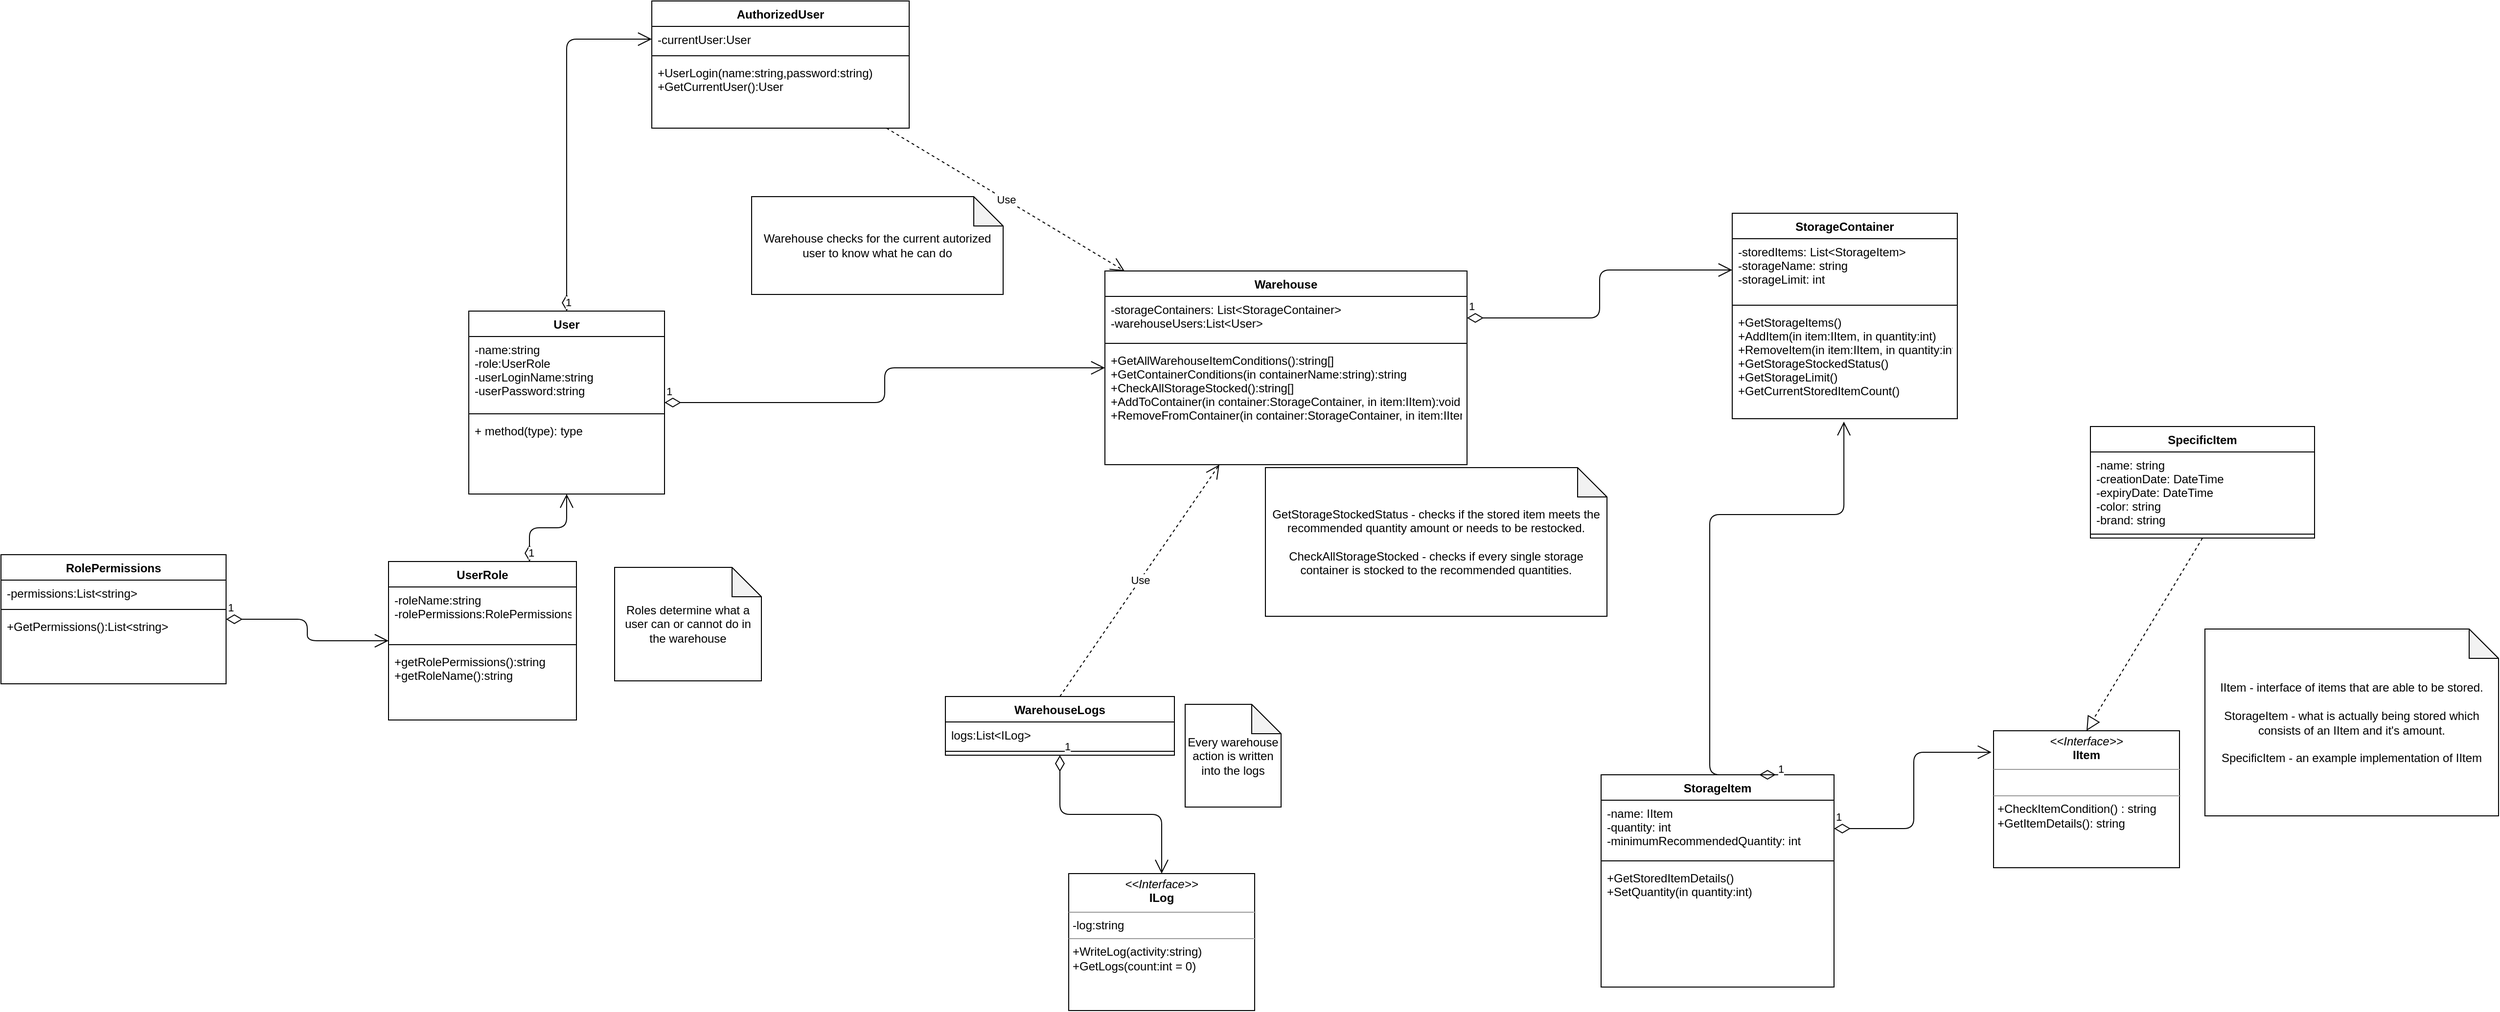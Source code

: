 <mxfile version="14.1.8" type="device"><diagram id="E6Lx47EwkQrXOn6uSF40" name="Page-1"><mxGraphModel dx="2686" dy="1206" grid="0" gridSize="10" guides="1" tooltips="1" connect="1" arrows="1" fold="1" page="0" pageScale="1" pageWidth="827" pageHeight="1169" math="0" shadow="0"><root><object label="" storageContainers="List&lt;StorageContainer&gt;" id="0"><mxCell/></object><mxCell id="1" parent="0"/><mxCell id="anq3cGmGVcWB8qcS4U1O-11" value="Warehouse" style="swimlane;fontStyle=1;align=center;verticalAlign=top;childLayout=stackLayout;horizontal=1;startSize=26;horizontalStack=0;resizeParent=1;resizeParentMax=0;resizeLast=0;collapsible=1;marginBottom=0;fillColor=none;" parent="1" vertex="1"><mxGeometry x="-160" y="-20" width="370" height="198" as="geometry"><mxRectangle x="-160" y="-20" width="100" height="26" as="alternateBounds"/></mxGeometry></mxCell><mxCell id="anq3cGmGVcWB8qcS4U1O-12" value="-storageContainers: List&lt;StorageContainer&gt;&#10;-warehouseUsers:List&lt;User&gt;" style="text;strokeColor=none;fillColor=none;align=left;verticalAlign=top;spacingLeft=4;spacingRight=4;overflow=hidden;rotatable=0;points=[[0,0.5],[1,0.5]];portConstraint=eastwest;" parent="anq3cGmGVcWB8qcS4U1O-11" vertex="1"><mxGeometry y="26" width="370" height="44" as="geometry"/></mxCell><mxCell id="anq3cGmGVcWB8qcS4U1O-13" value="" style="line;strokeWidth=1;fillColor=none;align=left;verticalAlign=middle;spacingTop=-1;spacingLeft=3;spacingRight=3;rotatable=0;labelPosition=right;points=[];portConstraint=eastwest;" parent="anq3cGmGVcWB8qcS4U1O-11" vertex="1"><mxGeometry y="70" width="370" height="8" as="geometry"/></mxCell><mxCell id="anq3cGmGVcWB8qcS4U1O-14" value="+GetAllWarehouseItemConditions():string[]&#10;+GetContainerConditions(in containerName:string):string&#10;+CheckAllStorageStocked():string[]&#10;+AddToContainer(in container:StorageContainer, in item:IItem):void&#10;+RemoveFromContainer(in container:StorageContainer, in item:IItem, in quantity:int):void&#10;" style="text;strokeColor=none;fillColor=none;align=left;verticalAlign=top;spacingLeft=4;spacingRight=4;overflow=hidden;rotatable=0;points=[[0,0.5],[1,0.5]];portConstraint=eastwest;" parent="anq3cGmGVcWB8qcS4U1O-11" vertex="1"><mxGeometry y="78" width="370" height="120" as="geometry"/></mxCell><mxCell id="anq3cGmGVcWB8qcS4U1O-15" value="&lt;div&gt;GetStorageStockedStatus - checks if the stored item meets the recommended quantity amount or needs to be restocked.&lt;/div&gt;&lt;div&gt;&lt;br&gt;&lt;/div&gt;&lt;div&gt;CheckAllStorageStocked - checks if every single storage container is stocked to the recommended quantities.&lt;/div&gt;" style="shape=note;whiteSpace=wrap;html=1;backgroundOutline=1;darkOpacity=0.05;fillColor=none;" parent="1" vertex="1"><mxGeometry x="4" y="181" width="349" height="152" as="geometry"/></mxCell><mxCell id="anq3cGmGVcWB8qcS4U1O-20" value="StorageContainer&#10;" style="swimlane;fontStyle=1;align=center;verticalAlign=top;childLayout=stackLayout;horizontal=1;startSize=26;horizontalStack=0;resizeParent=1;resizeParentMax=0;resizeLast=0;collapsible=1;marginBottom=0;fillColor=none;" parent="1" vertex="1"><mxGeometry x="481" y="-79" width="230" height="210" as="geometry"/></mxCell><mxCell id="anq3cGmGVcWB8qcS4U1O-21" value="-storedItems: List&lt;StorageItem&gt;&#10;-storageName: string&#10;-storageLimit: int&#10;" style="text;strokeColor=none;fillColor=none;align=left;verticalAlign=top;spacingLeft=4;spacingRight=4;overflow=hidden;rotatable=0;points=[[0,0.5],[1,0.5]];portConstraint=eastwest;" parent="anq3cGmGVcWB8qcS4U1O-20" vertex="1"><mxGeometry y="26" width="230" height="64" as="geometry"/></mxCell><mxCell id="anq3cGmGVcWB8qcS4U1O-22" value="" style="line;strokeWidth=1;fillColor=none;align=left;verticalAlign=middle;spacingTop=-1;spacingLeft=3;spacingRight=3;rotatable=0;labelPosition=right;points=[];portConstraint=eastwest;" parent="anq3cGmGVcWB8qcS4U1O-20" vertex="1"><mxGeometry y="90" width="230" height="8" as="geometry"/></mxCell><mxCell id="anq3cGmGVcWB8qcS4U1O-23" value="+GetStorageItems()&#10;+AddItem(in item:IItem, in quantity:int)&#10;+RemoveItem(in item:IItem, in quantity:int)&#10;+GetStorageStockedStatus()&#10;+GetStorageLimit()&#10;+GetCurrentStoredItemCount()&#10;" style="text;strokeColor=none;fillColor=none;align=left;verticalAlign=top;spacingLeft=4;spacingRight=4;overflow=hidden;rotatable=0;points=[[0,0.5],[1,0.5]];portConstraint=eastwest;" parent="anq3cGmGVcWB8qcS4U1O-20" vertex="1"><mxGeometry y="98" width="230" height="112" as="geometry"/></mxCell><mxCell id="anq3cGmGVcWB8qcS4U1O-31" value="1" style="endArrow=open;html=1;endSize=12;startArrow=diamondThin;startSize=14;startFill=0;edgeStyle=orthogonalEdgeStyle;align=left;verticalAlign=bottom;exitX=1;exitY=0.5;exitDx=0;exitDy=0;entryX=0;entryY=0.5;entryDx=0;entryDy=0;" parent="1" source="anq3cGmGVcWB8qcS4U1O-12" target="anq3cGmGVcWB8qcS4U1O-21" edge="1"><mxGeometry x="-1" y="3" relative="1" as="geometry"><mxPoint x="333" y="262" as="sourcePoint"/><mxPoint x="493" y="262" as="targetPoint"/></mxGeometry></mxCell><mxCell id="anq3cGmGVcWB8qcS4U1O-32" value="StorageItem&#10;" style="swimlane;fontStyle=1;align=center;verticalAlign=top;childLayout=stackLayout;horizontal=1;startSize=26;horizontalStack=0;resizeParent=1;resizeParentMax=0;resizeLast=0;collapsible=1;marginBottom=0;fillColor=none;" parent="1" vertex="1"><mxGeometry x="347" y="495" width="238" height="217" as="geometry"/></mxCell><mxCell id="anq3cGmGVcWB8qcS4U1O-33" value="-name: IItem&#10;-quantity: int&#10;-minimumRecommendedQuantity: int&#10;" style="text;strokeColor=none;fillColor=none;align=left;verticalAlign=top;spacingLeft=4;spacingRight=4;overflow=hidden;rotatable=0;points=[[0,0.5],[1,0.5]];portConstraint=eastwest;" parent="anq3cGmGVcWB8qcS4U1O-32" vertex="1"><mxGeometry y="26" width="238" height="58" as="geometry"/></mxCell><mxCell id="anq3cGmGVcWB8qcS4U1O-34" value="" style="line;strokeWidth=1;fillColor=none;align=left;verticalAlign=middle;spacingTop=-1;spacingLeft=3;spacingRight=3;rotatable=0;labelPosition=right;points=[];portConstraint=eastwest;" parent="anq3cGmGVcWB8qcS4U1O-32" vertex="1"><mxGeometry y="84" width="238" height="8" as="geometry"/></mxCell><mxCell id="anq3cGmGVcWB8qcS4U1O-35" value="+GetStoredItemDetails()&#10;+SetQuantity(in quantity:int)&#10;" style="text;strokeColor=none;fillColor=none;align=left;verticalAlign=top;spacingLeft=4;spacingRight=4;overflow=hidden;rotatable=0;points=[[0,0.5],[1,0.5]];portConstraint=eastwest;" parent="anq3cGmGVcWB8qcS4U1O-32" vertex="1"><mxGeometry y="92" width="238" height="125" as="geometry"/></mxCell><mxCell id="anq3cGmGVcWB8qcS4U1O-36" value="1" style="endArrow=open;html=1;endSize=12;startArrow=diamondThin;startSize=14;startFill=0;edgeStyle=orthogonalEdgeStyle;align=left;verticalAlign=bottom;entryX=0.496;entryY=1.027;entryDx=0;entryDy=0;entryPerimeter=0;exitX=0.75;exitY=0;exitDx=0;exitDy=0;" parent="1" source="anq3cGmGVcWB8qcS4U1O-32" target="anq3cGmGVcWB8qcS4U1O-23" edge="1"><mxGeometry x="-1" y="3" relative="1" as="geometry"><mxPoint x="333" y="262" as="sourcePoint"/><mxPoint x="493" y="262" as="targetPoint"/><Array as="points"><mxPoint x="458" y="229"/><mxPoint x="595" y="229"/></Array></mxGeometry></mxCell><mxCell id="anq3cGmGVcWB8qcS4U1O-37" value="&lt;p style=&quot;margin: 0px ; margin-top: 4px ; text-align: center&quot;&gt;&lt;i&gt;&amp;lt;&amp;lt;Interface&amp;gt;&amp;gt;&lt;/i&gt;&lt;br&gt;&lt;b&gt;IItem&lt;/b&gt;&lt;/p&gt;&lt;hr size=&quot;1&quot;&gt;&lt;p style=&quot;margin: 0px ; margin-left: 4px&quot;&gt;&lt;br&gt;&lt;/p&gt;&lt;hr size=&quot;1&quot;&gt;&lt;p style=&quot;margin: 0px ; margin-left: 4px&quot;&gt;+CheckItemCondition() : string&lt;br&gt;+GetItemDetails(): string&lt;/p&gt;" style="verticalAlign=top;align=left;overflow=fill;fontSize=12;fontFamily=Helvetica;html=1;fillColor=none;" parent="1" vertex="1"><mxGeometry x="748" y="450" width="190" height="140" as="geometry"/></mxCell><mxCell id="anq3cGmGVcWB8qcS4U1O-38" value="1" style="endArrow=open;html=1;endSize=12;startArrow=diamondThin;startSize=14;startFill=0;edgeStyle=orthogonalEdgeStyle;align=left;verticalAlign=bottom;exitX=1;exitY=0.5;exitDx=0;exitDy=0;entryX=-0.011;entryY=0.157;entryDx=0;entryDy=0;entryPerimeter=0;" parent="1" source="anq3cGmGVcWB8qcS4U1O-33" target="anq3cGmGVcWB8qcS4U1O-37" edge="1"><mxGeometry x="-1" y="3" relative="1" as="geometry"><mxPoint x="333" y="262" as="sourcePoint"/><mxPoint x="493" y="262" as="targetPoint"/></mxGeometry></mxCell><mxCell id="anq3cGmGVcWB8qcS4U1O-39" value="SpecificItem" style="swimlane;fontStyle=1;align=center;verticalAlign=top;childLayout=stackLayout;horizontal=1;startSize=26;horizontalStack=0;resizeParent=1;resizeParentMax=0;resizeLast=0;collapsible=1;marginBottom=0;fillColor=none;" parent="1" vertex="1"><mxGeometry x="847" y="139" width="229" height="114" as="geometry"/></mxCell><mxCell id="anq3cGmGVcWB8qcS4U1O-40" value="-name: string&#10;-creationDate: DateTime&#10;-expiryDate: DateTime&#10;-color: string&#10;-brand: string" style="text;strokeColor=none;fillColor=none;align=left;verticalAlign=top;spacingLeft=4;spacingRight=4;overflow=hidden;rotatable=0;points=[[0,0.5],[1,0.5]];portConstraint=eastwest;" parent="anq3cGmGVcWB8qcS4U1O-39" vertex="1"><mxGeometry y="26" width="229" height="80" as="geometry"/></mxCell><mxCell id="anq3cGmGVcWB8qcS4U1O-41" value="" style="line;strokeWidth=1;fillColor=none;align=left;verticalAlign=middle;spacingTop=-1;spacingLeft=3;spacingRight=3;rotatable=0;labelPosition=right;points=[];portConstraint=eastwest;" parent="anq3cGmGVcWB8qcS4U1O-39" vertex="1"><mxGeometry y="106" width="229" height="8" as="geometry"/></mxCell><mxCell id="anq3cGmGVcWB8qcS4U1O-43" value="" style="endArrow=block;dashed=1;endFill=0;endSize=12;html=1;entryX=0.5;entryY=0;entryDx=0;entryDy=0;exitX=0.5;exitY=1;exitDx=0;exitDy=0;" parent="1" source="anq3cGmGVcWB8qcS4U1O-39" target="anq3cGmGVcWB8qcS4U1O-37" edge="1"><mxGeometry width="160" relative="1" as="geometry"><mxPoint x="333" y="262" as="sourcePoint"/><mxPoint x="493" y="262" as="targetPoint"/></mxGeometry></mxCell><mxCell id="anq3cGmGVcWB8qcS4U1O-44" value="&lt;div&gt;IItem - interface of items that are able to be stored.&lt;/div&gt;&lt;div&gt;&lt;br&gt;&lt;/div&gt;&lt;div&gt;StorageItem - what is actually being stored which consists of an IItem and it's amount.&lt;/div&gt;&lt;div&gt;&lt;br&gt;&lt;/div&gt;&lt;div&gt;SpecificItem - an example implementation of IItem&lt;/div&gt;" style="shape=note;whiteSpace=wrap;html=1;backgroundOutline=1;darkOpacity=0.05;fillColor=none;" parent="1" vertex="1"><mxGeometry x="964" y="346" width="300" height="191" as="geometry"/></mxCell><mxCell id="mZLCMB5npM9npVrbeF-6-1" value="User" style="swimlane;fontStyle=1;align=center;verticalAlign=top;childLayout=stackLayout;horizontal=1;startSize=26;horizontalStack=0;resizeParent=1;resizeParentMax=0;resizeLast=0;collapsible=1;marginBottom=0;" parent="1" vertex="1"><mxGeometry x="-810" y="21" width="200" height="187" as="geometry"/></mxCell><mxCell id="mZLCMB5npM9npVrbeF-6-2" value="-name:string&#10;-role:UserRole&#10;-userLoginName:string&#10;-userPassword:string&#10;" style="text;strokeColor=none;fillColor=none;align=left;verticalAlign=top;spacingLeft=4;spacingRight=4;overflow=hidden;rotatable=0;points=[[0,0.5],[1,0.5]];portConstraint=eastwest;" parent="mZLCMB5npM9npVrbeF-6-1" vertex="1"><mxGeometry y="26" width="200" height="75" as="geometry"/></mxCell><mxCell id="mZLCMB5npM9npVrbeF-6-3" value="" style="line;strokeWidth=1;fillColor=none;align=left;verticalAlign=middle;spacingTop=-1;spacingLeft=3;spacingRight=3;rotatable=0;labelPosition=right;points=[];portConstraint=eastwest;" parent="mZLCMB5npM9npVrbeF-6-1" vertex="1"><mxGeometry y="101" width="200" height="8" as="geometry"/></mxCell><mxCell id="mZLCMB5npM9npVrbeF-6-4" value="+ method(type): type" style="text;strokeColor=none;fillColor=none;align=left;verticalAlign=top;spacingLeft=4;spacingRight=4;overflow=hidden;rotatable=0;points=[[0,0.5],[1,0.5]];portConstraint=eastwest;" parent="mZLCMB5npM9npVrbeF-6-1" vertex="1"><mxGeometry y="109" width="200" height="78" as="geometry"/></mxCell><mxCell id="mZLCMB5npM9npVrbeF-6-5" value="UserRole" style="swimlane;fontStyle=1;align=center;verticalAlign=top;childLayout=stackLayout;horizontal=1;startSize=26;horizontalStack=0;resizeParent=1;resizeParentMax=0;resizeLast=0;collapsible=1;marginBottom=0;" parent="1" vertex="1"><mxGeometry x="-892" y="277" width="192" height="162" as="geometry"/></mxCell><mxCell id="mZLCMB5npM9npVrbeF-6-6" value="-roleName:string&#10;-rolePermissions:RolePermissions" style="text;strokeColor=none;fillColor=none;align=left;verticalAlign=top;spacingLeft=4;spacingRight=4;overflow=hidden;rotatable=0;points=[[0,0.5],[1,0.5]];portConstraint=eastwest;" parent="mZLCMB5npM9npVrbeF-6-5" vertex="1"><mxGeometry y="26" width="192" height="55" as="geometry"/></mxCell><mxCell id="mZLCMB5npM9npVrbeF-6-7" value="" style="line;strokeWidth=1;fillColor=none;align=left;verticalAlign=middle;spacingTop=-1;spacingLeft=3;spacingRight=3;rotatable=0;labelPosition=right;points=[];portConstraint=eastwest;" parent="mZLCMB5npM9npVrbeF-6-5" vertex="1"><mxGeometry y="81" width="192" height="8" as="geometry"/></mxCell><mxCell id="mZLCMB5npM9npVrbeF-6-8" value="+getRolePermissions():string&#10;+getRoleName():string&#10;" style="text;strokeColor=none;fillColor=none;align=left;verticalAlign=top;spacingLeft=4;spacingRight=4;overflow=hidden;rotatable=0;points=[[0,0.5],[1,0.5]];portConstraint=eastwest;" parent="mZLCMB5npM9npVrbeF-6-5" vertex="1"><mxGeometry y="89" width="192" height="73" as="geometry"/></mxCell><mxCell id="mZLCMB5npM9npVrbeF-6-9" value="1" style="endArrow=open;html=1;endSize=12;startArrow=diamondThin;startSize=14;startFill=0;edgeStyle=orthogonalEdgeStyle;align=left;verticalAlign=bottom;exitX=0.75;exitY=0;exitDx=0;exitDy=0;" parent="1" source="mZLCMB5npM9npVrbeF-6-5" target="mZLCMB5npM9npVrbeF-6-1" edge="1"><mxGeometry x="-1" y="3" relative="1" as="geometry"><mxPoint x="-450" y="422" as="sourcePoint"/><mxPoint x="-516" y="217" as="targetPoint"/></mxGeometry></mxCell><mxCell id="mZLCMB5npM9npVrbeF-6-12" value="1" style="endArrow=open;html=1;endSize=12;startArrow=diamondThin;startSize=14;startFill=0;edgeStyle=orthogonalEdgeStyle;align=left;verticalAlign=bottom;entryX=0;entryY=0.5;entryDx=0;entryDy=0;" parent="1" source="mZLCMB5npM9npVrbeF-6-1" target="mZLCMB5npM9npVrbeF-6-14" edge="1"><mxGeometry x="-1" y="3" relative="1" as="geometry"><mxPoint x="-551" y="102" as="sourcePoint"/><mxPoint x="-206" y="222" as="targetPoint"/></mxGeometry></mxCell><mxCell id="mZLCMB5npM9npVrbeF-6-13" value="AuthorizedUser" style="swimlane;fontStyle=1;align=center;verticalAlign=top;childLayout=stackLayout;horizontal=1;startSize=26;horizontalStack=0;resizeParent=1;resizeParentMax=0;resizeLast=0;collapsible=1;marginBottom=0;" parent="1" vertex="1"><mxGeometry x="-623" y="-296" width="263" height="130" as="geometry"/></mxCell><mxCell id="mZLCMB5npM9npVrbeF-6-14" value="-currentUser:User&#10;" style="text;strokeColor=none;fillColor=none;align=left;verticalAlign=top;spacingLeft=4;spacingRight=4;overflow=hidden;rotatable=0;points=[[0,0.5],[1,0.5]];portConstraint=eastwest;" parent="mZLCMB5npM9npVrbeF-6-13" vertex="1"><mxGeometry y="26" width="263" height="26" as="geometry"/></mxCell><mxCell id="mZLCMB5npM9npVrbeF-6-15" value="" style="line;strokeWidth=1;fillColor=none;align=left;verticalAlign=middle;spacingTop=-1;spacingLeft=3;spacingRight=3;rotatable=0;labelPosition=right;points=[];portConstraint=eastwest;" parent="mZLCMB5npM9npVrbeF-6-13" vertex="1"><mxGeometry y="52" width="263" height="8" as="geometry"/></mxCell><mxCell id="mZLCMB5npM9npVrbeF-6-16" value="+UserLogin(name:string,password:string)&#10;+GetCurrentUser():User&#10;" style="text;strokeColor=none;fillColor=none;align=left;verticalAlign=top;spacingLeft=4;spacingRight=4;overflow=hidden;rotatable=0;points=[[0,0.5],[1,0.5]];portConstraint=eastwest;" parent="mZLCMB5npM9npVrbeF-6-13" vertex="1"><mxGeometry y="60" width="263" height="70" as="geometry"/></mxCell><mxCell id="mZLCMB5npM9npVrbeF-6-18" value="1" style="endArrow=open;html=1;endSize=12;startArrow=diamondThin;startSize=14;startFill=0;edgeStyle=orthogonalEdgeStyle;align=left;verticalAlign=bottom;" parent="1" source="mZLCMB5npM9npVrbeF-6-1" target="anq3cGmGVcWB8qcS4U1O-11" edge="1"><mxGeometry x="-1" y="3" relative="1" as="geometry"><mxPoint x="-366" y="122" as="sourcePoint"/><mxPoint x="-206" y="122" as="targetPoint"/></mxGeometry></mxCell><mxCell id="mZLCMB5npM9npVrbeF-6-27" value="Warehouse checks for the current autorized user to know what he can do" style="shape=note;whiteSpace=wrap;html=1;backgroundOutline=1;darkOpacity=0.05;" parent="1" vertex="1"><mxGeometry x="-521" y="-96" width="257" height="100" as="geometry"/></mxCell><mxCell id="mZLCMB5npM9npVrbeF-6-28" value="Roles determine what a user can or cannot do in the warehouse" style="shape=note;whiteSpace=wrap;html=1;backgroundOutline=1;darkOpacity=0.05;" parent="1" vertex="1"><mxGeometry x="-661" y="283" width="150" height="116" as="geometry"/></mxCell><mxCell id="mZLCMB5npM9npVrbeF-6-29" value="RolePermissions" style="swimlane;fontStyle=1;align=center;verticalAlign=top;childLayout=stackLayout;horizontal=1;startSize=26;horizontalStack=0;resizeParent=1;resizeParentMax=0;resizeLast=0;collapsible=1;marginBottom=0;" parent="1" vertex="1"><mxGeometry x="-1288" y="270" width="230" height="132" as="geometry"/></mxCell><mxCell id="mZLCMB5npM9npVrbeF-6-30" value="-permissions:List&lt;string&gt;" style="text;strokeColor=none;fillColor=none;align=left;verticalAlign=top;spacingLeft=4;spacingRight=4;overflow=hidden;rotatable=0;points=[[0,0.5],[1,0.5]];portConstraint=eastwest;" parent="mZLCMB5npM9npVrbeF-6-29" vertex="1"><mxGeometry y="26" width="230" height="26" as="geometry"/></mxCell><mxCell id="mZLCMB5npM9npVrbeF-6-31" value="" style="line;strokeWidth=1;fillColor=none;align=left;verticalAlign=middle;spacingTop=-1;spacingLeft=3;spacingRight=3;rotatable=0;labelPosition=right;points=[];portConstraint=eastwest;" parent="mZLCMB5npM9npVrbeF-6-29" vertex="1"><mxGeometry y="52" width="230" height="8" as="geometry"/></mxCell><mxCell id="mZLCMB5npM9npVrbeF-6-32" value="+GetPermissions():List&lt;string&gt;" style="text;strokeColor=none;fillColor=none;align=left;verticalAlign=top;spacingLeft=4;spacingRight=4;overflow=hidden;rotatable=0;points=[[0,0.5],[1,0.5]];portConstraint=eastwest;" parent="mZLCMB5npM9npVrbeF-6-29" vertex="1"><mxGeometry y="60" width="230" height="72" as="geometry"/></mxCell><mxCell id="mZLCMB5npM9npVrbeF-6-33" value="1" style="endArrow=open;html=1;endSize=12;startArrow=diamondThin;startSize=14;startFill=0;edgeStyle=orthogonalEdgeStyle;align=left;verticalAlign=bottom;" parent="1" source="mZLCMB5npM9npVrbeF-6-29" target="mZLCMB5npM9npVrbeF-6-5" edge="1"><mxGeometry x="-1" y="3" relative="1" as="geometry"><mxPoint x="-855" y="252" as="sourcePoint"/><mxPoint x="-695" y="252" as="targetPoint"/></mxGeometry></mxCell><mxCell id="mZLCMB5npM9npVrbeF-6-34" value="WarehouseLogs" style="swimlane;fontStyle=1;align=center;verticalAlign=top;childLayout=stackLayout;horizontal=1;startSize=26;horizontalStack=0;resizeParent=1;resizeParentMax=0;resizeLast=0;collapsible=1;marginBottom=0;" parent="1" vertex="1"><mxGeometry x="-323" y="415" width="234" height="60" as="geometry"/></mxCell><mxCell id="mZLCMB5npM9npVrbeF-6-35" value="logs:List&lt;ILog&gt;" style="text;strokeColor=none;fillColor=none;align=left;verticalAlign=top;spacingLeft=4;spacingRight=4;overflow=hidden;rotatable=0;points=[[0,0.5],[1,0.5]];portConstraint=eastwest;" parent="mZLCMB5npM9npVrbeF-6-34" vertex="1"><mxGeometry y="26" width="234" height="26" as="geometry"/></mxCell><mxCell id="mZLCMB5npM9npVrbeF-6-36" value="" style="line;strokeWidth=1;fillColor=none;align=left;verticalAlign=middle;spacingTop=-1;spacingLeft=3;spacingRight=3;rotatable=0;labelPosition=right;points=[];portConstraint=eastwest;" parent="mZLCMB5npM9npVrbeF-6-34" vertex="1"><mxGeometry y="52" width="234" height="8" as="geometry"/></mxCell><mxCell id="mZLCMB5npM9npVrbeF-6-39" value="Use" style="endArrow=open;endSize=12;dashed=1;html=1;exitX=0.5;exitY=0;exitDx=0;exitDy=0;" parent="1" source="mZLCMB5npM9npVrbeF-6-34" target="anq3cGmGVcWB8qcS4U1O-11" edge="1"><mxGeometry width="160" relative="1" as="geometry"><mxPoint x="-110" y="284" as="sourcePoint"/><mxPoint x="50" y="284" as="targetPoint"/></mxGeometry></mxCell><mxCell id="mZLCMB5npM9npVrbeF-6-40" value="Use" style="endArrow=open;endSize=12;dashed=1;html=1;" parent="1" source="mZLCMB5npM9npVrbeF-6-13" target="anq3cGmGVcWB8qcS4U1O-11" edge="1"><mxGeometry width="160" relative="1" as="geometry"><mxPoint x="-110" y="184" as="sourcePoint"/><mxPoint x="50" y="184" as="targetPoint"/></mxGeometry></mxCell><mxCell id="mZLCMB5npM9npVrbeF-6-41" value="Every warehouse action is written into the logs" style="shape=note;whiteSpace=wrap;html=1;backgroundOutline=1;darkOpacity=0.05;" parent="1" vertex="1"><mxGeometry x="-78" y="423" width="98" height="105" as="geometry"/></mxCell><mxCell id="mZLCMB5npM9npVrbeF-6-43" value="&lt;p style=&quot;margin: 0px ; margin-top: 4px ; text-align: center&quot;&gt;&lt;i&gt;&amp;lt;&amp;lt;Interface&amp;gt;&amp;gt;&lt;/i&gt;&lt;br&gt;&lt;b&gt;ILog&lt;/b&gt;&lt;/p&gt;&lt;hr size=&quot;1&quot;&gt;&lt;p style=&quot;margin: 0px ; margin-left: 4px&quot;&gt;-log:string&lt;/p&gt;&lt;hr size=&quot;1&quot;&gt;&lt;p style=&quot;margin: 0px ; margin-left: 4px&quot;&gt;+WriteLog(activity:string)&lt;br style=&quot;padding: 0px ; margin: 0px&quot;&gt;+GetLogs(count:int = 0)&lt;/p&gt;&lt;div style=&quot;padding: 0px ; margin: 0px&quot;&gt;&lt;br style=&quot;padding: 0px ; margin: 0px&quot;&gt;&lt;/div&gt;" style="verticalAlign=top;align=left;overflow=fill;fontSize=12;fontFamily=Helvetica;html=1;" parent="1" vertex="1"><mxGeometry x="-197" y="596" width="190" height="140" as="geometry"/></mxCell><mxCell id="mZLCMB5npM9npVrbeF-6-45" value="1" style="endArrow=open;html=1;endSize=12;startArrow=diamondThin;startSize=14;startFill=0;edgeStyle=orthogonalEdgeStyle;align=left;verticalAlign=bottom;" parent="1" source="mZLCMB5npM9npVrbeF-6-34" target="mZLCMB5npM9npVrbeF-6-43" edge="1"><mxGeometry x="-1" y="3" relative="1" as="geometry"><mxPoint x="112" y="334" as="sourcePoint"/><mxPoint x="272" y="334" as="targetPoint"/></mxGeometry></mxCell></root></mxGraphModel></diagram></mxfile>
